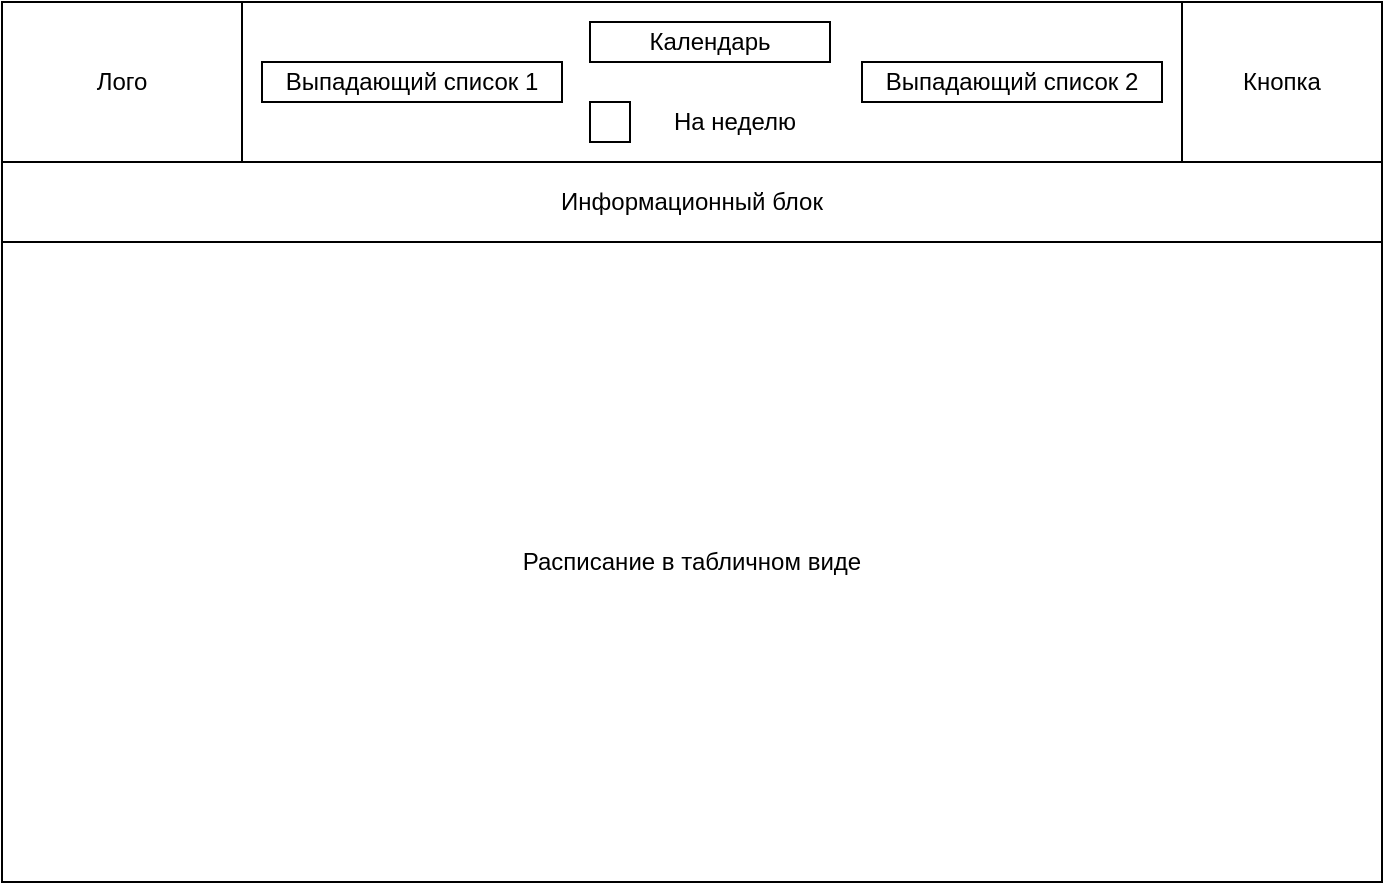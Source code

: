 <mxfile version="14.4.3" type="github">
  <diagram id="linqNHa92_TRaNN0h1lS" name="Page-1">
    <mxGraphModel dx="868" dy="492" grid="1" gridSize="10" guides="1" tooltips="1" connect="1" arrows="1" fold="1" page="1" pageScale="1" pageWidth="827" pageHeight="1169" math="0" shadow="0">
      <root>
        <mxCell id="0" />
        <mxCell id="1" parent="0" />
        <mxCell id="W5-_9eIKYJfFVJfn1Ai--1" value="" style="rounded=0;whiteSpace=wrap;html=1;" vertex="1" parent="1">
          <mxGeometry width="690" height="440" as="geometry" />
        </mxCell>
        <mxCell id="W5-_9eIKYJfFVJfn1Ai--2" value="" style="rounded=0;whiteSpace=wrap;html=1;" vertex="1" parent="1">
          <mxGeometry width="690" height="80" as="geometry" />
        </mxCell>
        <mxCell id="W5-_9eIKYJfFVJfn1Ai--3" value="Лого" style="rounded=0;whiteSpace=wrap;html=1;" vertex="1" parent="1">
          <mxGeometry width="120" height="80" as="geometry" />
        </mxCell>
        <mxCell id="W5-_9eIKYJfFVJfn1Ai--4" value="Выпадающий список 1" style="rounded=0;whiteSpace=wrap;html=1;" vertex="1" parent="1">
          <mxGeometry x="130" y="30" width="150" height="20" as="geometry" />
        </mxCell>
        <mxCell id="W5-_9eIKYJfFVJfn1Ai--5" value="Календарь" style="rounded=0;whiteSpace=wrap;html=1;" vertex="1" parent="1">
          <mxGeometry x="294" y="10" width="120" height="20" as="geometry" />
        </mxCell>
        <mxCell id="W5-_9eIKYJfFVJfn1Ai--6" value="" style="rounded=0;whiteSpace=wrap;html=1;" vertex="1" parent="1">
          <mxGeometry x="294" y="50" width="20" height="20" as="geometry" />
        </mxCell>
        <mxCell id="W5-_9eIKYJfFVJfn1Ai--7" value="На неделю" style="text;html=1;strokeColor=none;fillColor=none;align=center;verticalAlign=middle;whiteSpace=wrap;rounded=0;" vertex="1" parent="1">
          <mxGeometry x="319" y="50" width="95" height="20" as="geometry" />
        </mxCell>
        <mxCell id="W5-_9eIKYJfFVJfn1Ai--10" value="Выпадающий список 2" style="rounded=0;whiteSpace=wrap;html=1;" vertex="1" parent="1">
          <mxGeometry x="430" y="30" width="150" height="20" as="geometry" />
        </mxCell>
        <mxCell id="W5-_9eIKYJfFVJfn1Ai--11" value="Кнопка" style="rounded=0;whiteSpace=wrap;html=1;" vertex="1" parent="1">
          <mxGeometry x="590" width="100" height="80" as="geometry" />
        </mxCell>
        <mxCell id="W5-_9eIKYJfFVJfn1Ai--12" value="Информационный блок" style="rounded=0;whiteSpace=wrap;html=1;" vertex="1" parent="1">
          <mxGeometry y="80" width="690" height="40" as="geometry" />
        </mxCell>
        <mxCell id="W5-_9eIKYJfFVJfn1Ai--13" value="Расписание в табличном виде" style="rounded=0;whiteSpace=wrap;html=1;" vertex="1" parent="1">
          <mxGeometry y="120" width="690" height="320" as="geometry" />
        </mxCell>
      </root>
    </mxGraphModel>
  </diagram>
</mxfile>
